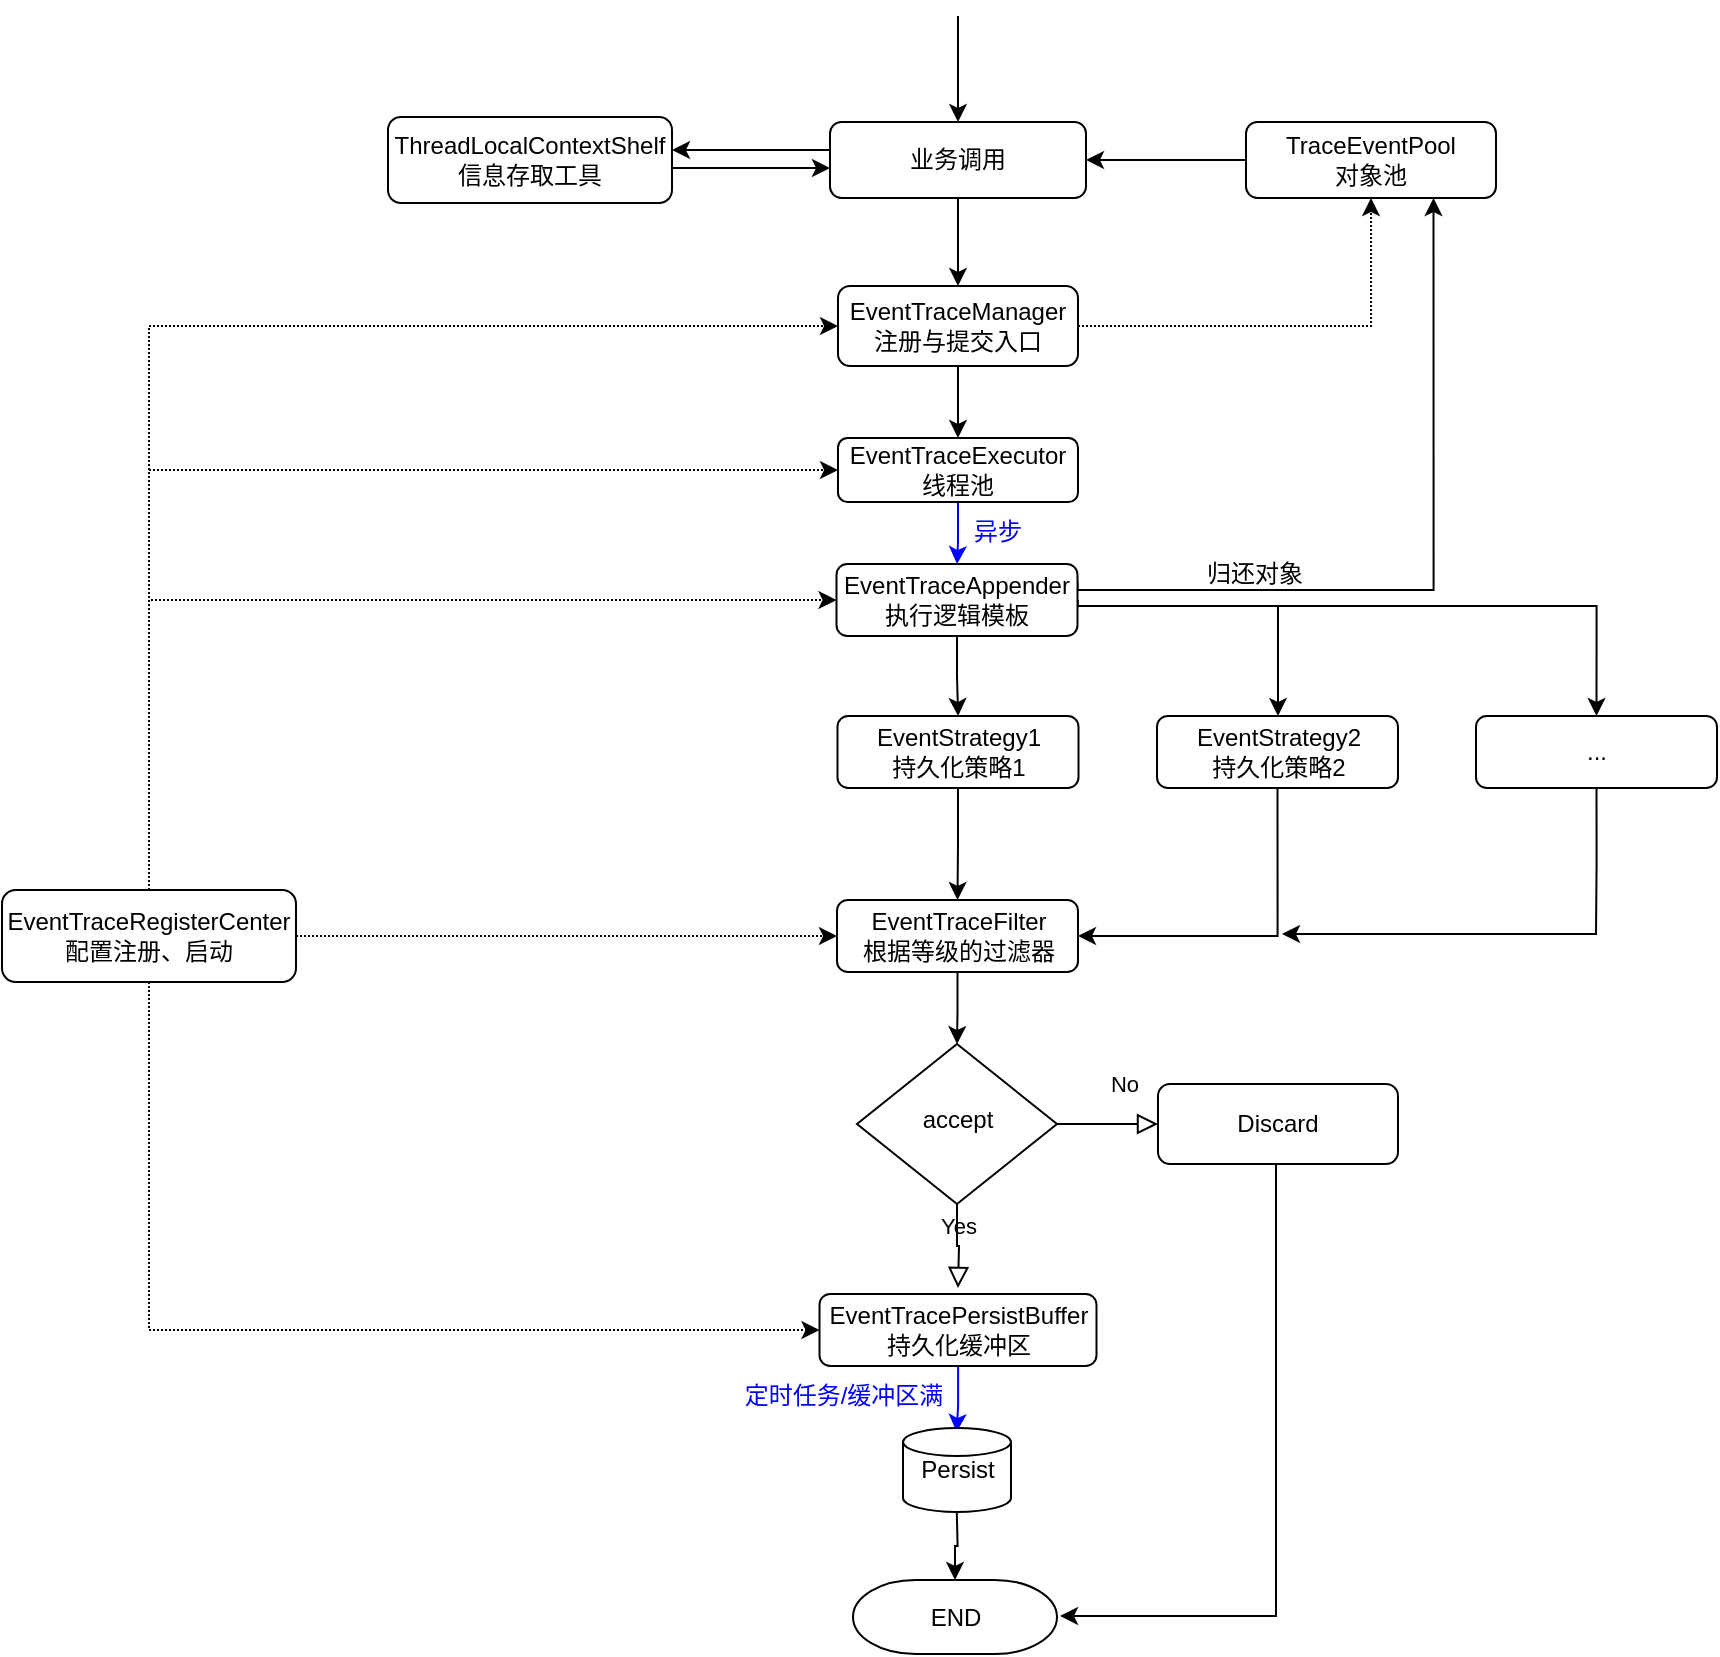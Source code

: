 <mxfile version="21.0.6" type="github"><diagram id="C5RBs43oDa-KdzZeNtuy" name="Page-1"><mxGraphModel dx="1962" dy="1233" grid="0" gridSize="10" guides="1" tooltips="1" connect="1" arrows="1" fold="1" page="0" pageScale="1" pageWidth="827" pageHeight="1169" math="0" shadow="0"><root><mxCell id="WIyWlLk6GJQsqaUBKTNV-0"/><mxCell id="WIyWlLk6GJQsqaUBKTNV-1" parent="WIyWlLk6GJQsqaUBKTNV-0"/><mxCell id="LtLByXJtNzAGA_8BmwgL-1" value="" style="edgeStyle=orthogonalEdgeStyle;rounded=0;orthogonalLoop=1;jettySize=auto;html=1;" parent="WIyWlLk6GJQsqaUBKTNV-1" source="WIyWlLk6GJQsqaUBKTNV-3" target="LtLByXJtNzAGA_8BmwgL-0" edge="1"><mxGeometry relative="1" as="geometry"/></mxCell><mxCell id="HOjB6M-wwvcp5_CFklLQ-1" style="edgeStyle=orthogonalEdgeStyle;rounded=0;orthogonalLoop=1;jettySize=auto;html=1;exitX=1;exitY=0.5;exitDx=0;exitDy=0;entryX=0.5;entryY=1;entryDx=0;entryDy=0;dashed=1;dashPattern=1 1;" parent="WIyWlLk6GJQsqaUBKTNV-1" source="WIyWlLk6GJQsqaUBKTNV-3" target="LtLByXJtNzAGA_8BmwgL-5" edge="1"><mxGeometry relative="1" as="geometry"/></mxCell><mxCell id="WIyWlLk6GJQsqaUBKTNV-3" value="EventTraceManager&lt;br&gt;注册与提交入口" style="rounded=1;whiteSpace=wrap;html=1;fontSize=12;glass=0;strokeWidth=1;shadow=0;" parent="WIyWlLk6GJQsqaUBKTNV-1" vertex="1"><mxGeometry x="160" y="3" width="120" height="40" as="geometry"/></mxCell><mxCell id="WIyWlLk6GJQsqaUBKTNV-8" value="No" style="rounded=0;html=1;jettySize=auto;orthogonalLoop=1;fontSize=11;endArrow=block;endFill=0;endSize=8;strokeWidth=1;shadow=0;labelBackgroundColor=none;edgeStyle=orthogonalEdgeStyle;" parent="WIyWlLk6GJQsqaUBKTNV-1" source="WIyWlLk6GJQsqaUBKTNV-10" target="WIyWlLk6GJQsqaUBKTNV-11" edge="1"><mxGeometry x="0.333" y="20" relative="1" as="geometry"><mxPoint as="offset"/></mxGeometry></mxCell><mxCell id="WIyWlLk6GJQsqaUBKTNV-9" value="Yes" style="edgeStyle=orthogonalEdgeStyle;rounded=0;html=1;jettySize=auto;orthogonalLoop=1;fontSize=11;endArrow=block;endFill=0;endSize=8;strokeWidth=1;shadow=0;labelBackgroundColor=none;" parent="WIyWlLk6GJQsqaUBKTNV-1" source="WIyWlLk6GJQsqaUBKTNV-10" edge="1"><mxGeometry y="10" relative="1" as="geometry"><mxPoint as="offset"/><mxPoint x="220" y="504" as="targetPoint"/></mxGeometry></mxCell><mxCell id="WIyWlLk6GJQsqaUBKTNV-10" value="accept" style="rhombus;whiteSpace=wrap;html=1;shadow=0;fontFamily=Helvetica;fontSize=12;align=center;strokeWidth=1;spacing=6;spacingTop=-4;" parent="WIyWlLk6GJQsqaUBKTNV-1" vertex="1"><mxGeometry x="169.5" y="382" width="100" height="80" as="geometry"/></mxCell><mxCell id="LtLByXJtNzAGA_8BmwgL-43" style="edgeStyle=orthogonalEdgeStyle;rounded=0;orthogonalLoop=1;jettySize=auto;html=1;" parent="WIyWlLk6GJQsqaUBKTNV-1" edge="1"><mxGeometry relative="1" as="geometry"><mxPoint x="271" y="668" as="targetPoint"/><mxPoint x="379" y="442" as="sourcePoint"/><Array as="points"><mxPoint x="379" y="541"/><mxPoint x="379" y="541"/></Array></mxGeometry></mxCell><mxCell id="WIyWlLk6GJQsqaUBKTNV-11" value="Discard" style="rounded=1;whiteSpace=wrap;html=1;fontSize=12;glass=0;strokeWidth=1;shadow=0;" parent="WIyWlLk6GJQsqaUBKTNV-1" vertex="1"><mxGeometry x="320" y="402" width="120" height="40" as="geometry"/></mxCell><mxCell id="LtLByXJtNzAGA_8BmwgL-19" value="" style="edgeStyle=orthogonalEdgeStyle;rounded=0;orthogonalLoop=1;jettySize=auto;html=1;strokeColor=#0000FF;" parent="WIyWlLk6GJQsqaUBKTNV-1" source="LtLByXJtNzAGA_8BmwgL-0" target="LtLByXJtNzAGA_8BmwgL-8" edge="1"><mxGeometry relative="1" as="geometry"/></mxCell><mxCell id="LtLByXJtNzAGA_8BmwgL-0" value="EventTraceExecutor&lt;br&gt;线程池" style="rounded=1;whiteSpace=wrap;html=1;" parent="WIyWlLk6GJQsqaUBKTNV-1" vertex="1"><mxGeometry x="160" y="79" width="120" height="32" as="geometry"/></mxCell><mxCell id="HOjB6M-wwvcp5_CFklLQ-5" style="edgeStyle=orthogonalEdgeStyle;rounded=0;orthogonalLoop=1;jettySize=auto;html=1;exitX=0;exitY=0.5;exitDx=0;exitDy=0;entryX=1;entryY=0.5;entryDx=0;entryDy=0;" parent="WIyWlLk6GJQsqaUBKTNV-1" source="LtLByXJtNzAGA_8BmwgL-5" target="LtLByXJtNzAGA_8BmwgL-6" edge="1"><mxGeometry relative="1" as="geometry"/></mxCell><mxCell id="LtLByXJtNzAGA_8BmwgL-5" value="TraceEventPool&lt;br&gt;对象池" style="rounded=1;whiteSpace=wrap;html=1;" parent="WIyWlLk6GJQsqaUBKTNV-1" vertex="1"><mxGeometry x="364" y="-79" width="125" height="38" as="geometry"/></mxCell><mxCell id="LtLByXJtNzAGA_8BmwgL-13" value="" style="edgeStyle=orthogonalEdgeStyle;rounded=0;orthogonalLoop=1;jettySize=auto;html=1;" parent="WIyWlLk6GJQsqaUBKTNV-1" source="LtLByXJtNzAGA_8BmwgL-6" target="WIyWlLk6GJQsqaUBKTNV-3" edge="1"><mxGeometry relative="1" as="geometry"/></mxCell><mxCell id="LtLByXJtNzAGA_8BmwgL-14" value="" style="edgeStyle=orthogonalEdgeStyle;rounded=0;orthogonalLoop=1;jettySize=auto;html=1;" parent="WIyWlLk6GJQsqaUBKTNV-1" source="LtLByXJtNzAGA_8BmwgL-6" target="LtLByXJtNzAGA_8BmwgL-7" edge="1"><mxGeometry relative="1" as="geometry"><Array as="points"><mxPoint x="115" y="-65"/><mxPoint x="115" y="-65"/></Array></mxGeometry></mxCell><mxCell id="LtLByXJtNzAGA_8BmwgL-6" value="业务调用" style="rounded=1;whiteSpace=wrap;html=1;" parent="WIyWlLk6GJQsqaUBKTNV-1" vertex="1"><mxGeometry x="156" y="-79" width="128" height="38" as="geometry"/></mxCell><mxCell id="HOjB6M-wwvcp5_CFklLQ-0" value="" style="edgeStyle=orthogonalEdgeStyle;rounded=0;orthogonalLoop=1;jettySize=auto;html=1;" parent="WIyWlLk6GJQsqaUBKTNV-1" source="LtLByXJtNzAGA_8BmwgL-7" target="LtLByXJtNzAGA_8BmwgL-6" edge="1"><mxGeometry relative="1" as="geometry"><Array as="points"><mxPoint x="115" y="-56"/><mxPoint x="115" y="-56"/></Array></mxGeometry></mxCell><mxCell id="LtLByXJtNzAGA_8BmwgL-7" value="ThreadLocalContextShelf&lt;br&gt;信息存取工具" style="rounded=1;whiteSpace=wrap;html=1;" parent="WIyWlLk6GJQsqaUBKTNV-1" vertex="1"><mxGeometry x="-65" y="-81.5" width="142" height="43" as="geometry"/></mxCell><mxCell id="HOjB6M-wwvcp5_CFklLQ-9" style="edgeStyle=orthogonalEdgeStyle;rounded=0;orthogonalLoop=1;jettySize=auto;html=1;exitX=0.5;exitY=1;exitDx=0;exitDy=0;" parent="WIyWlLk6GJQsqaUBKTNV-1" source="LtLByXJtNzAGA_8BmwgL-8" target="HOjB6M-wwvcp5_CFklLQ-8" edge="1"><mxGeometry relative="1" as="geometry"/></mxCell><mxCell id="HOjB6M-wwvcp5_CFklLQ-11" style="edgeStyle=orthogonalEdgeStyle;rounded=0;orthogonalLoop=1;jettySize=auto;html=1;exitX=1;exitY=0.5;exitDx=0;exitDy=0;" parent="WIyWlLk6GJQsqaUBKTNV-1" source="LtLByXJtNzAGA_8BmwgL-8" target="LtLByXJtNzAGA_8BmwgL-20" edge="1"><mxGeometry relative="1" as="geometry"><Array as="points"><mxPoint x="280" y="163"/><mxPoint x="380" y="163"/></Array></mxGeometry></mxCell><mxCell id="HOjB6M-wwvcp5_CFklLQ-12" style="edgeStyle=orthogonalEdgeStyle;rounded=0;orthogonalLoop=1;jettySize=auto;html=1;exitX=1;exitY=0.5;exitDx=0;exitDy=0;entryX=0.5;entryY=0;entryDx=0;entryDy=0;" parent="WIyWlLk6GJQsqaUBKTNV-1" source="LtLByXJtNzAGA_8BmwgL-8" target="LtLByXJtNzAGA_8BmwgL-21" edge="1"><mxGeometry relative="1" as="geometry"><Array as="points"><mxPoint x="280" y="163"/><mxPoint x="539" y="163"/></Array></mxGeometry></mxCell><mxCell id="HOjB6M-wwvcp5_CFklLQ-16" style="edgeStyle=orthogonalEdgeStyle;rounded=0;orthogonalLoop=1;jettySize=auto;html=1;exitX=1;exitY=0.25;exitDx=0;exitDy=0;entryX=0.75;entryY=1;entryDx=0;entryDy=0;" parent="WIyWlLk6GJQsqaUBKTNV-1" source="LtLByXJtNzAGA_8BmwgL-8" target="LtLByXJtNzAGA_8BmwgL-5" edge="1"><mxGeometry relative="1" as="geometry"><Array as="points"><mxPoint x="280" y="155"/><mxPoint x="458" y="155"/></Array></mxGeometry></mxCell><mxCell id="LtLByXJtNzAGA_8BmwgL-8" value="EventTraceAppender&lt;br&gt;执行逻辑模板" style="rounded=1;whiteSpace=wrap;html=1;" parent="WIyWlLk6GJQsqaUBKTNV-1" vertex="1"><mxGeometry x="159.25" y="142" width="120.5" height="36" as="geometry"/></mxCell><mxCell id="LtLByXJtNzAGA_8BmwgL-31" value="" style="edgeStyle=orthogonalEdgeStyle;rounded=0;orthogonalLoop=1;jettySize=auto;html=1;" parent="WIyWlLk6GJQsqaUBKTNV-1" source="LtLByXJtNzAGA_8BmwgL-9" target="WIyWlLk6GJQsqaUBKTNV-10" edge="1"><mxGeometry relative="1" as="geometry"/></mxCell><mxCell id="LtLByXJtNzAGA_8BmwgL-9" value="EventTraceFilter&lt;br&gt;根据等级的过滤器" style="rounded=1;whiteSpace=wrap;html=1;" parent="WIyWlLk6GJQsqaUBKTNV-1" vertex="1"><mxGeometry x="159.5" y="310" width="120.5" height="36" as="geometry"/></mxCell><mxCell id="LtLByXJtNzAGA_8BmwgL-33" value="" style="edgeStyle=orthogonalEdgeStyle;rounded=0;orthogonalLoop=1;jettySize=auto;html=1;strokeColor=#0000FF;" parent="WIyWlLk6GJQsqaUBKTNV-1" source="LtLByXJtNzAGA_8BmwgL-10" edge="1"><mxGeometry relative="1" as="geometry"><mxPoint x="219.3" y="576" as="targetPoint"/></mxGeometry></mxCell><mxCell id="LtLByXJtNzAGA_8BmwgL-10" value="EventTracePersistBuffer&lt;br&gt;持久化缓冲区" style="rounded=1;whiteSpace=wrap;html=1;" parent="WIyWlLk6GJQsqaUBKTNV-1" vertex="1"><mxGeometry x="150.75" y="507" width="138.5" height="36" as="geometry"/></mxCell><mxCell id="HOjB6M-wwvcp5_CFklLQ-13" style="edgeStyle=orthogonalEdgeStyle;rounded=0;orthogonalLoop=1;jettySize=auto;html=1;exitX=0.5;exitY=1;exitDx=0;exitDy=0;entryX=1;entryY=0.5;entryDx=0;entryDy=0;" parent="WIyWlLk6GJQsqaUBKTNV-1" source="LtLByXJtNzAGA_8BmwgL-20" target="LtLByXJtNzAGA_8BmwgL-9" edge="1"><mxGeometry relative="1" as="geometry"/></mxCell><mxCell id="LtLByXJtNzAGA_8BmwgL-20" value="EventStrategy2&lt;br&gt;持久化策略2" style="rounded=1;whiteSpace=wrap;html=1;" parent="WIyWlLk6GJQsqaUBKTNV-1" vertex="1"><mxGeometry x="319.5" y="218" width="120.5" height="36" as="geometry"/></mxCell><mxCell id="HOjB6M-wwvcp5_CFklLQ-14" style="edgeStyle=orthogonalEdgeStyle;rounded=0;orthogonalLoop=1;jettySize=auto;html=1;exitX=0.5;exitY=1;exitDx=0;exitDy=0;" parent="WIyWlLk6GJQsqaUBKTNV-1" source="LtLByXJtNzAGA_8BmwgL-21" edge="1"><mxGeometry relative="1" as="geometry"><mxPoint x="382" y="327" as="targetPoint"/><Array as="points"><mxPoint x="539" y="292"/><mxPoint x="539" y="292"/></Array></mxGeometry></mxCell><mxCell id="LtLByXJtNzAGA_8BmwgL-21" value="..." style="rounded=1;whiteSpace=wrap;html=1;" parent="WIyWlLk6GJQsqaUBKTNV-1" vertex="1"><mxGeometry x="479" y="218" width="120.5" height="36" as="geometry"/></mxCell><mxCell id="LtLByXJtNzAGA_8BmwgL-37" value="" style="edgeStyle=orthogonalEdgeStyle;rounded=0;orthogonalLoop=1;jettySize=auto;html=1;strokeColor=#000000;" parent="WIyWlLk6GJQsqaUBKTNV-1" target="LtLByXJtNzAGA_8BmwgL-36" edge="1"><mxGeometry relative="1" as="geometry"><mxPoint x="219.3" y="612" as="sourcePoint"/></mxGeometry></mxCell><mxCell id="LtLByXJtNzAGA_8BmwgL-34" value="" style="endArrow=classic;html=1;rounded=0;entryX=0.5;entryY=0;entryDx=0;entryDy=0;" parent="WIyWlLk6GJQsqaUBKTNV-1" target="LtLByXJtNzAGA_8BmwgL-6" edge="1"><mxGeometry width="50" height="50" relative="1" as="geometry"><mxPoint x="220" y="-132" as="sourcePoint"/><mxPoint x="348" y="94" as="targetPoint"/></mxGeometry></mxCell><mxCell id="LtLByXJtNzAGA_8BmwgL-36" value="END" style="strokeWidth=1;html=1;shape=mxgraph.flowchart.terminator;whiteSpace=wrap;" parent="WIyWlLk6GJQsqaUBKTNV-1" vertex="1"><mxGeometry x="167.5" y="650" width="102" height="37" as="geometry"/></mxCell><mxCell id="LtLByXJtNzAGA_8BmwgL-42" value="Persist" style="strokeWidth=1;html=1;shape=mxgraph.flowchart.database;whiteSpace=wrap;" parent="WIyWlLk6GJQsqaUBKTNV-1" vertex="1"><mxGeometry x="192.5" y="574" width="54" height="42" as="geometry"/></mxCell><mxCell id="LtLByXJtNzAGA_8BmwgL-48" style="edgeStyle=orthogonalEdgeStyle;rounded=0;orthogonalLoop=1;jettySize=auto;html=1;exitX=0.5;exitY=0;exitDx=0;exitDy=0;entryX=0;entryY=0.5;entryDx=0;entryDy=0;dashed=1;dashPattern=1 1;" parent="WIyWlLk6GJQsqaUBKTNV-1" source="LtLByXJtNzAGA_8BmwgL-44" target="LtLByXJtNzAGA_8BmwgL-8" edge="1"><mxGeometry relative="1" as="geometry"/></mxCell><mxCell id="LtLByXJtNzAGA_8BmwgL-49" style="edgeStyle=orthogonalEdgeStyle;rounded=0;orthogonalLoop=1;jettySize=auto;html=1;exitX=1;exitY=0.5;exitDx=0;exitDy=0;entryX=0;entryY=0.5;entryDx=0;entryDy=0;dashed=1;dashPattern=1 1;" parent="WIyWlLk6GJQsqaUBKTNV-1" source="LtLByXJtNzAGA_8BmwgL-44" target="LtLByXJtNzAGA_8BmwgL-9" edge="1"><mxGeometry relative="1" as="geometry"/></mxCell><mxCell id="LtLByXJtNzAGA_8BmwgL-50" style="edgeStyle=orthogonalEdgeStyle;rounded=0;orthogonalLoop=1;jettySize=auto;html=1;exitX=0.5;exitY=1;exitDx=0;exitDy=0;entryX=0;entryY=0.5;entryDx=0;entryDy=0;dashed=1;dashPattern=1 1;" parent="WIyWlLk6GJQsqaUBKTNV-1" source="LtLByXJtNzAGA_8BmwgL-44" target="LtLByXJtNzAGA_8BmwgL-10" edge="1"><mxGeometry relative="1" as="geometry"/></mxCell><mxCell id="LtLByXJtNzAGA_8BmwgL-51" style="edgeStyle=orthogonalEdgeStyle;rounded=0;orthogonalLoop=1;jettySize=auto;html=1;exitX=0.5;exitY=0;exitDx=0;exitDy=0;entryX=0;entryY=0.5;entryDx=0;entryDy=0;dashed=1;dashPattern=1 1;" parent="WIyWlLk6GJQsqaUBKTNV-1" source="LtLByXJtNzAGA_8BmwgL-44" target="WIyWlLk6GJQsqaUBKTNV-3" edge="1"><mxGeometry relative="1" as="geometry"/></mxCell><mxCell id="HOjB6M-wwvcp5_CFklLQ-6" style="edgeStyle=orthogonalEdgeStyle;rounded=0;orthogonalLoop=1;jettySize=auto;html=1;exitX=0.5;exitY=0;exitDx=0;exitDy=0;entryX=0;entryY=0.5;entryDx=0;entryDy=0;dashed=1;dashPattern=1 1;" parent="WIyWlLk6GJQsqaUBKTNV-1" source="LtLByXJtNzAGA_8BmwgL-44" target="LtLByXJtNzAGA_8BmwgL-0" edge="1"><mxGeometry relative="1" as="geometry"/></mxCell><mxCell id="LtLByXJtNzAGA_8BmwgL-44" value="EventTraceRegisterCenter&lt;br&gt;配置注册、启动" style="rounded=1;whiteSpace=wrap;html=1;strokeWidth=1;" parent="WIyWlLk6GJQsqaUBKTNV-1" vertex="1"><mxGeometry x="-258" y="305" width="147" height="46" as="geometry"/></mxCell><mxCell id="HOjB6M-wwvcp5_CFklLQ-7" value="&lt;font color=&quot;#0000ff&quot;&gt;定时任务/缓冲区满&lt;/font&gt;" style="text;html=1;strokeColor=none;fillColor=none;align=center;verticalAlign=middle;whiteSpace=wrap;rounded=0;" parent="WIyWlLk6GJQsqaUBKTNV-1" vertex="1"><mxGeometry x="101" y="543" width="124" height="30" as="geometry"/></mxCell><mxCell id="HOjB6M-wwvcp5_CFklLQ-10" style="edgeStyle=orthogonalEdgeStyle;rounded=0;orthogonalLoop=1;jettySize=auto;html=1;exitX=0.5;exitY=1;exitDx=0;exitDy=0;entryX=0.5;entryY=0;entryDx=0;entryDy=0;" parent="WIyWlLk6GJQsqaUBKTNV-1" source="HOjB6M-wwvcp5_CFklLQ-8" target="LtLByXJtNzAGA_8BmwgL-9" edge="1"><mxGeometry relative="1" as="geometry"/></mxCell><mxCell id="HOjB6M-wwvcp5_CFklLQ-8" value="EventStrategy1&lt;br&gt;持久化策略1" style="rounded=1;whiteSpace=wrap;html=1;" parent="WIyWlLk6GJQsqaUBKTNV-1" vertex="1"><mxGeometry x="159.75" y="218" width="120.5" height="36" as="geometry"/></mxCell><mxCell id="HOjB6M-wwvcp5_CFklLQ-15" value="&lt;font color=&quot;#0000ff&quot;&gt;异步&lt;/font&gt;" style="text;html=1;strokeColor=none;fillColor=none;align=center;verticalAlign=middle;whiteSpace=wrap;rounded=0;" parent="WIyWlLk6GJQsqaUBKTNV-1" vertex="1"><mxGeometry x="209.5" y="111" width="60" height="30" as="geometry"/></mxCell><mxCell id="HOjB6M-wwvcp5_CFklLQ-17" value="归还对象" style="text;html=1;strokeColor=none;fillColor=none;align=center;verticalAlign=middle;whiteSpace=wrap;rounded=0;" parent="WIyWlLk6GJQsqaUBKTNV-1" vertex="1"><mxGeometry x="340" y="132" width="57" height="30" as="geometry"/></mxCell></root></mxGraphModel></diagram></mxfile>